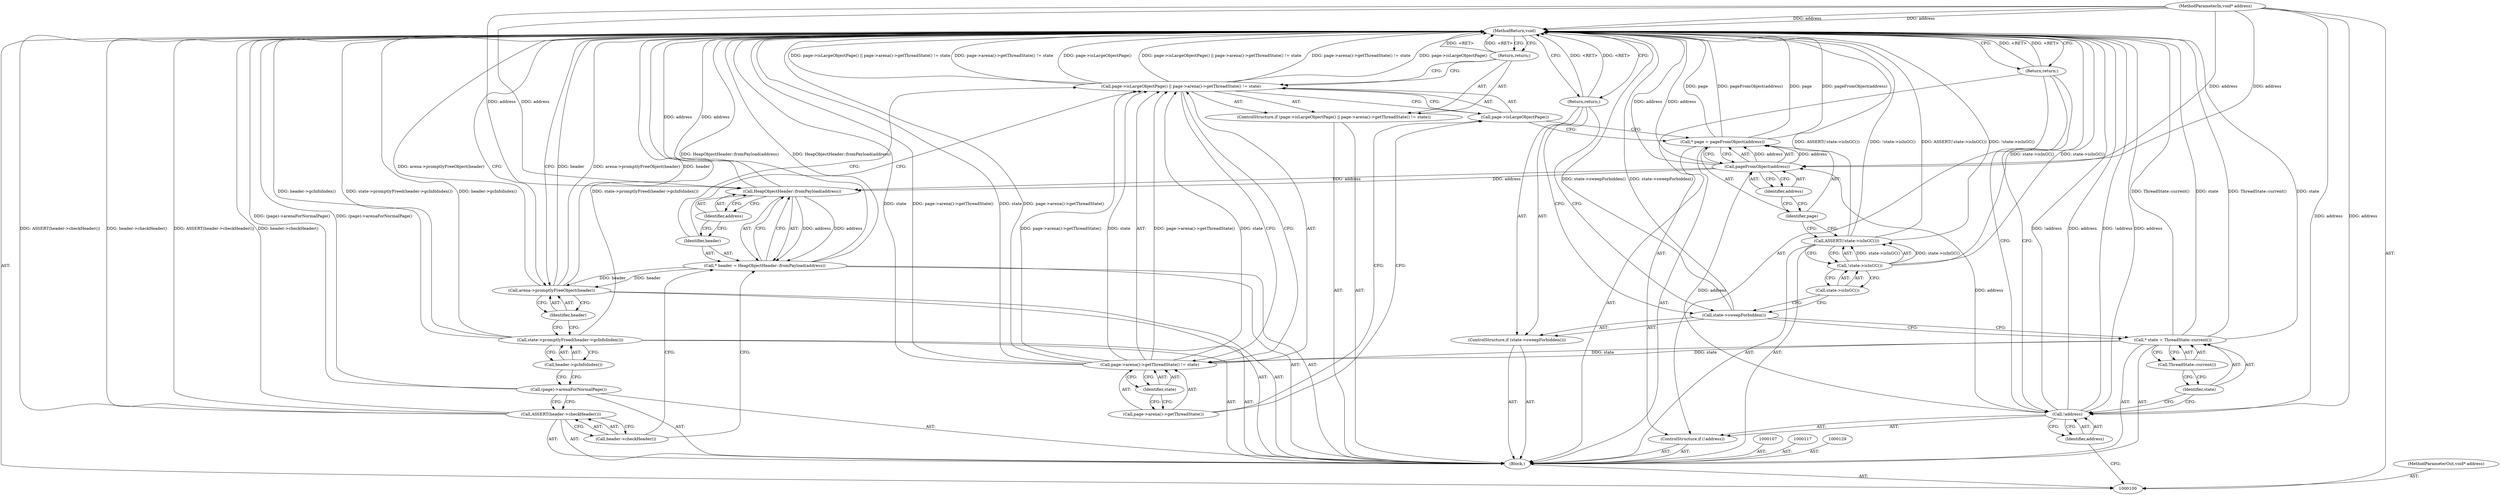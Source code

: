 digraph "1_Chrome_0749ec24fae74ec32d0567eef0e5ec43c84dbcb9_1" {
"1000141" [label="(MethodReturn,void)"];
"1000101" [label="(MethodParameterIn,void* address)"];
"1000211" [label="(MethodParameterOut,void* address)"];
"1000102" [label="(Block,)"];
"1000118" [label="(Call,* page = pageFromObject(address))"];
"1000119" [label="(Identifier,page)"];
"1000120" [label="(Call,pageFromObject(address))"];
"1000121" [label="(Identifier,address)"];
"1000122" [label="(ControlStructure,if (page->isLargeObjectPage() || page->arena()->getThreadState() != state))"];
"1000125" [label="(Call,page->arena()->getThreadState() != state)"];
"1000126" [label="(Call,page->arena()->getThreadState())"];
"1000123" [label="(Call,page->isLargeObjectPage() || page->arena()->getThreadState() != state)"];
"1000124" [label="(Call,page->isLargeObjectPage())"];
"1000127" [label="(Identifier,state)"];
"1000128" [label="(Return,return;)"];
"1000130" [label="(Call,* header = HeapObjectHeader::fromPayload(address))"];
"1000131" [label="(Identifier,header)"];
"1000132" [label="(Call,HeapObjectHeader::fromPayload(address))"];
"1000133" [label="(Identifier,address)"];
"1000134" [label="(Call,ASSERT(header->checkHeader()))"];
"1000135" [label="(Call,header->checkHeader())"];
"1000136" [label="(Call,(page)->arenaForNormalPage())"];
"1000138" [label="(Call,header->gcInfoIndex())"];
"1000137" [label="(Call,state->promptlyFreed(header->gcInfoIndex()))"];
"1000140" [label="(Identifier,header)"];
"1000139" [label="(Call,arena->promptlyFreeObject(header))"];
"1000103" [label="(ControlStructure,if (!address))"];
"1000104" [label="(Call,!address)"];
"1000105" [label="(Identifier,address)"];
"1000106" [label="(Return,return;)"];
"1000108" [label="(Call,* state = ThreadState::current())"];
"1000109" [label="(Identifier,state)"];
"1000110" [label="(Call,ThreadState::current())"];
"1000111" [label="(ControlStructure,if (state->sweepForbidden()))"];
"1000112" [label="(Call,state->sweepForbidden())"];
"1000113" [label="(Return,return;)"];
"1000116" [label="(Call,state->isInGC())"];
"1000114" [label="(Call,ASSERT(!state->isInGC()))"];
"1000115" [label="(Call,!state->isInGC())"];
"1000141" -> "1000100"  [label="AST: "];
"1000141" -> "1000106"  [label="CFG: "];
"1000141" -> "1000113"  [label="CFG: "];
"1000141" -> "1000128"  [label="CFG: "];
"1000141" -> "1000139"  [label="CFG: "];
"1000106" -> "1000141"  [label="DDG: <RET>"];
"1000128" -> "1000141"  [label="DDG: <RET>"];
"1000123" -> "1000141"  [label="DDG: page->arena()->getThreadState() != state"];
"1000123" -> "1000141"  [label="DDG: page->isLargeObjectPage()"];
"1000123" -> "1000141"  [label="DDG: page->isLargeObjectPage() || page->arena()->getThreadState() != state"];
"1000104" -> "1000141"  [label="DDG: !address"];
"1000104" -> "1000141"  [label="DDG: address"];
"1000114" -> "1000141"  [label="DDG: ASSERT(!state->isInGC())"];
"1000114" -> "1000141"  [label="DDG: !state->isInGC()"];
"1000139" -> "1000141"  [label="DDG: header"];
"1000139" -> "1000141"  [label="DDG: arena->promptlyFreeObject(header)"];
"1000134" -> "1000141"  [label="DDG: ASSERT(header->checkHeader())"];
"1000134" -> "1000141"  [label="DDG: header->checkHeader()"];
"1000125" -> "1000141"  [label="DDG: state"];
"1000125" -> "1000141"  [label="DDG: page->arena()->getThreadState()"];
"1000136" -> "1000141"  [label="DDG: (page)->arenaForNormalPage()"];
"1000137" -> "1000141"  [label="DDG: header->gcInfoIndex()"];
"1000137" -> "1000141"  [label="DDG: state->promptlyFreed(header->gcInfoIndex())"];
"1000118" -> "1000141"  [label="DDG: page"];
"1000118" -> "1000141"  [label="DDG: pageFromObject(address)"];
"1000115" -> "1000141"  [label="DDG: state->isInGC()"];
"1000130" -> "1000141"  [label="DDG: HeapObjectHeader::fromPayload(address)"];
"1000120" -> "1000141"  [label="DDG: address"];
"1000132" -> "1000141"  [label="DDG: address"];
"1000112" -> "1000141"  [label="DDG: state->sweepForbidden()"];
"1000101" -> "1000141"  [label="DDG: address"];
"1000108" -> "1000141"  [label="DDG: ThreadState::current()"];
"1000108" -> "1000141"  [label="DDG: state"];
"1000113" -> "1000141"  [label="DDG: <RET>"];
"1000101" -> "1000100"  [label="AST: "];
"1000101" -> "1000141"  [label="DDG: address"];
"1000101" -> "1000104"  [label="DDG: address"];
"1000101" -> "1000120"  [label="DDG: address"];
"1000101" -> "1000132"  [label="DDG: address"];
"1000211" -> "1000100"  [label="AST: "];
"1000102" -> "1000100"  [label="AST: "];
"1000103" -> "1000102"  [label="AST: "];
"1000107" -> "1000102"  [label="AST: "];
"1000108" -> "1000102"  [label="AST: "];
"1000111" -> "1000102"  [label="AST: "];
"1000114" -> "1000102"  [label="AST: "];
"1000117" -> "1000102"  [label="AST: "];
"1000118" -> "1000102"  [label="AST: "];
"1000122" -> "1000102"  [label="AST: "];
"1000129" -> "1000102"  [label="AST: "];
"1000130" -> "1000102"  [label="AST: "];
"1000134" -> "1000102"  [label="AST: "];
"1000136" -> "1000102"  [label="AST: "];
"1000137" -> "1000102"  [label="AST: "];
"1000139" -> "1000102"  [label="AST: "];
"1000118" -> "1000102"  [label="AST: "];
"1000118" -> "1000120"  [label="CFG: "];
"1000119" -> "1000118"  [label="AST: "];
"1000120" -> "1000118"  [label="AST: "];
"1000124" -> "1000118"  [label="CFG: "];
"1000118" -> "1000141"  [label="DDG: page"];
"1000118" -> "1000141"  [label="DDG: pageFromObject(address)"];
"1000120" -> "1000118"  [label="DDG: address"];
"1000119" -> "1000118"  [label="AST: "];
"1000119" -> "1000114"  [label="CFG: "];
"1000121" -> "1000119"  [label="CFG: "];
"1000120" -> "1000118"  [label="AST: "];
"1000120" -> "1000121"  [label="CFG: "];
"1000121" -> "1000120"  [label="AST: "];
"1000118" -> "1000120"  [label="CFG: "];
"1000120" -> "1000141"  [label="DDG: address"];
"1000120" -> "1000118"  [label="DDG: address"];
"1000104" -> "1000120"  [label="DDG: address"];
"1000101" -> "1000120"  [label="DDG: address"];
"1000120" -> "1000132"  [label="DDG: address"];
"1000121" -> "1000120"  [label="AST: "];
"1000121" -> "1000119"  [label="CFG: "];
"1000120" -> "1000121"  [label="CFG: "];
"1000122" -> "1000102"  [label="AST: "];
"1000123" -> "1000122"  [label="AST: "];
"1000128" -> "1000122"  [label="AST: "];
"1000125" -> "1000123"  [label="AST: "];
"1000125" -> "1000127"  [label="CFG: "];
"1000126" -> "1000125"  [label="AST: "];
"1000127" -> "1000125"  [label="AST: "];
"1000123" -> "1000125"  [label="CFG: "];
"1000125" -> "1000141"  [label="DDG: state"];
"1000125" -> "1000141"  [label="DDG: page->arena()->getThreadState()"];
"1000125" -> "1000123"  [label="DDG: page->arena()->getThreadState()"];
"1000125" -> "1000123"  [label="DDG: state"];
"1000108" -> "1000125"  [label="DDG: state"];
"1000126" -> "1000125"  [label="AST: "];
"1000126" -> "1000124"  [label="CFG: "];
"1000127" -> "1000126"  [label="CFG: "];
"1000123" -> "1000122"  [label="AST: "];
"1000123" -> "1000124"  [label="CFG: "];
"1000123" -> "1000125"  [label="CFG: "];
"1000124" -> "1000123"  [label="AST: "];
"1000125" -> "1000123"  [label="AST: "];
"1000128" -> "1000123"  [label="CFG: "];
"1000131" -> "1000123"  [label="CFG: "];
"1000123" -> "1000141"  [label="DDG: page->arena()->getThreadState() != state"];
"1000123" -> "1000141"  [label="DDG: page->isLargeObjectPage()"];
"1000123" -> "1000141"  [label="DDG: page->isLargeObjectPage() || page->arena()->getThreadState() != state"];
"1000125" -> "1000123"  [label="DDG: page->arena()->getThreadState()"];
"1000125" -> "1000123"  [label="DDG: state"];
"1000124" -> "1000123"  [label="AST: "];
"1000124" -> "1000118"  [label="CFG: "];
"1000126" -> "1000124"  [label="CFG: "];
"1000123" -> "1000124"  [label="CFG: "];
"1000127" -> "1000125"  [label="AST: "];
"1000127" -> "1000126"  [label="CFG: "];
"1000125" -> "1000127"  [label="CFG: "];
"1000128" -> "1000122"  [label="AST: "];
"1000128" -> "1000123"  [label="CFG: "];
"1000141" -> "1000128"  [label="CFG: "];
"1000128" -> "1000141"  [label="DDG: <RET>"];
"1000130" -> "1000102"  [label="AST: "];
"1000130" -> "1000132"  [label="CFG: "];
"1000131" -> "1000130"  [label="AST: "];
"1000132" -> "1000130"  [label="AST: "];
"1000135" -> "1000130"  [label="CFG: "];
"1000130" -> "1000141"  [label="DDG: HeapObjectHeader::fromPayload(address)"];
"1000132" -> "1000130"  [label="DDG: address"];
"1000130" -> "1000139"  [label="DDG: header"];
"1000131" -> "1000130"  [label="AST: "];
"1000131" -> "1000123"  [label="CFG: "];
"1000133" -> "1000131"  [label="CFG: "];
"1000132" -> "1000130"  [label="AST: "];
"1000132" -> "1000133"  [label="CFG: "];
"1000133" -> "1000132"  [label="AST: "];
"1000130" -> "1000132"  [label="CFG: "];
"1000132" -> "1000141"  [label="DDG: address"];
"1000132" -> "1000130"  [label="DDG: address"];
"1000120" -> "1000132"  [label="DDG: address"];
"1000101" -> "1000132"  [label="DDG: address"];
"1000133" -> "1000132"  [label="AST: "];
"1000133" -> "1000131"  [label="CFG: "];
"1000132" -> "1000133"  [label="CFG: "];
"1000134" -> "1000102"  [label="AST: "];
"1000134" -> "1000135"  [label="CFG: "];
"1000135" -> "1000134"  [label="AST: "];
"1000136" -> "1000134"  [label="CFG: "];
"1000134" -> "1000141"  [label="DDG: ASSERT(header->checkHeader())"];
"1000134" -> "1000141"  [label="DDG: header->checkHeader()"];
"1000135" -> "1000134"  [label="AST: "];
"1000135" -> "1000130"  [label="CFG: "];
"1000134" -> "1000135"  [label="CFG: "];
"1000136" -> "1000102"  [label="AST: "];
"1000136" -> "1000134"  [label="CFG: "];
"1000138" -> "1000136"  [label="CFG: "];
"1000136" -> "1000141"  [label="DDG: (page)->arenaForNormalPage()"];
"1000138" -> "1000137"  [label="AST: "];
"1000138" -> "1000136"  [label="CFG: "];
"1000137" -> "1000138"  [label="CFG: "];
"1000137" -> "1000102"  [label="AST: "];
"1000137" -> "1000138"  [label="CFG: "];
"1000138" -> "1000137"  [label="AST: "];
"1000140" -> "1000137"  [label="CFG: "];
"1000137" -> "1000141"  [label="DDG: header->gcInfoIndex()"];
"1000137" -> "1000141"  [label="DDG: state->promptlyFreed(header->gcInfoIndex())"];
"1000140" -> "1000139"  [label="AST: "];
"1000140" -> "1000137"  [label="CFG: "];
"1000139" -> "1000140"  [label="CFG: "];
"1000139" -> "1000102"  [label="AST: "];
"1000139" -> "1000140"  [label="CFG: "];
"1000140" -> "1000139"  [label="AST: "];
"1000141" -> "1000139"  [label="CFG: "];
"1000139" -> "1000141"  [label="DDG: header"];
"1000139" -> "1000141"  [label="DDG: arena->promptlyFreeObject(header)"];
"1000130" -> "1000139"  [label="DDG: header"];
"1000103" -> "1000102"  [label="AST: "];
"1000104" -> "1000103"  [label="AST: "];
"1000106" -> "1000103"  [label="AST: "];
"1000104" -> "1000103"  [label="AST: "];
"1000104" -> "1000105"  [label="CFG: "];
"1000105" -> "1000104"  [label="AST: "];
"1000106" -> "1000104"  [label="CFG: "];
"1000109" -> "1000104"  [label="CFG: "];
"1000104" -> "1000141"  [label="DDG: !address"];
"1000104" -> "1000141"  [label="DDG: address"];
"1000101" -> "1000104"  [label="DDG: address"];
"1000104" -> "1000120"  [label="DDG: address"];
"1000105" -> "1000104"  [label="AST: "];
"1000105" -> "1000100"  [label="CFG: "];
"1000104" -> "1000105"  [label="CFG: "];
"1000106" -> "1000103"  [label="AST: "];
"1000106" -> "1000104"  [label="CFG: "];
"1000141" -> "1000106"  [label="CFG: "];
"1000106" -> "1000141"  [label="DDG: <RET>"];
"1000108" -> "1000102"  [label="AST: "];
"1000108" -> "1000110"  [label="CFG: "];
"1000109" -> "1000108"  [label="AST: "];
"1000110" -> "1000108"  [label="AST: "];
"1000112" -> "1000108"  [label="CFG: "];
"1000108" -> "1000141"  [label="DDG: ThreadState::current()"];
"1000108" -> "1000141"  [label="DDG: state"];
"1000108" -> "1000125"  [label="DDG: state"];
"1000109" -> "1000108"  [label="AST: "];
"1000109" -> "1000104"  [label="CFG: "];
"1000110" -> "1000109"  [label="CFG: "];
"1000110" -> "1000108"  [label="AST: "];
"1000110" -> "1000109"  [label="CFG: "];
"1000108" -> "1000110"  [label="CFG: "];
"1000111" -> "1000102"  [label="AST: "];
"1000112" -> "1000111"  [label="AST: "];
"1000113" -> "1000111"  [label="AST: "];
"1000112" -> "1000111"  [label="AST: "];
"1000112" -> "1000108"  [label="CFG: "];
"1000113" -> "1000112"  [label="CFG: "];
"1000116" -> "1000112"  [label="CFG: "];
"1000112" -> "1000141"  [label="DDG: state->sweepForbidden()"];
"1000113" -> "1000111"  [label="AST: "];
"1000113" -> "1000112"  [label="CFG: "];
"1000141" -> "1000113"  [label="CFG: "];
"1000113" -> "1000141"  [label="DDG: <RET>"];
"1000116" -> "1000115"  [label="AST: "];
"1000116" -> "1000112"  [label="CFG: "];
"1000115" -> "1000116"  [label="CFG: "];
"1000114" -> "1000102"  [label="AST: "];
"1000114" -> "1000115"  [label="CFG: "];
"1000115" -> "1000114"  [label="AST: "];
"1000119" -> "1000114"  [label="CFG: "];
"1000114" -> "1000141"  [label="DDG: ASSERT(!state->isInGC())"];
"1000114" -> "1000141"  [label="DDG: !state->isInGC()"];
"1000115" -> "1000114"  [label="DDG: state->isInGC()"];
"1000115" -> "1000114"  [label="AST: "];
"1000115" -> "1000116"  [label="CFG: "];
"1000116" -> "1000115"  [label="AST: "];
"1000114" -> "1000115"  [label="CFG: "];
"1000115" -> "1000141"  [label="DDG: state->isInGC()"];
"1000115" -> "1000114"  [label="DDG: state->isInGC()"];
}
